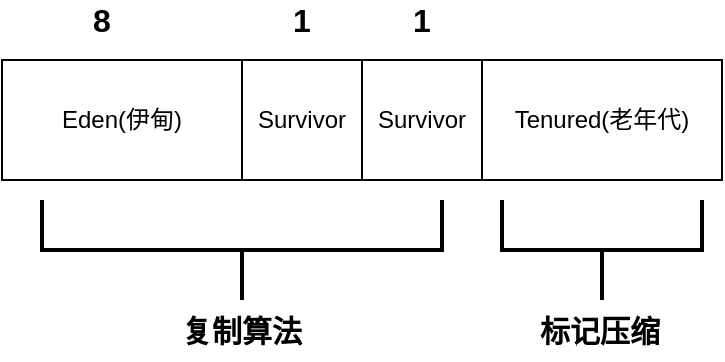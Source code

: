 <mxfile version="13.9.5" type="device"><diagram id="g1nyYrVlqXmVn0CMZcBh" name="第 1 页"><mxGraphModel dx="1422" dy="846" grid="1" gridSize="10" guides="1" tooltips="1" connect="1" arrows="1" fold="1" page="1" pageScale="1" pageWidth="827" pageHeight="1169" math="0" shadow="0"><root><mxCell id="0"/><mxCell id="1" parent="0"/><mxCell id="ggLuUPaEtsIiIZfbCrgx-1" value="Eden(伊甸)" style="rounded=0;whiteSpace=wrap;html=1;" vertex="1" parent="1"><mxGeometry x="100" y="190" width="120" height="60" as="geometry"/></mxCell><mxCell id="ggLuUPaEtsIiIZfbCrgx-2" value="Survivor" style="rounded=0;whiteSpace=wrap;html=1;" vertex="1" parent="1"><mxGeometry x="220" y="190" width="60" height="60" as="geometry"/></mxCell><mxCell id="ggLuUPaEtsIiIZfbCrgx-3" value="Survivor" style="rounded=0;whiteSpace=wrap;html=1;" vertex="1" parent="1"><mxGeometry x="280" y="190" width="60" height="60" as="geometry"/></mxCell><mxCell id="ggLuUPaEtsIiIZfbCrgx-4" value="Tenured(老年代)" style="rounded=0;whiteSpace=wrap;html=1;" vertex="1" parent="1"><mxGeometry x="340" y="190" width="120" height="60" as="geometry"/></mxCell><mxCell id="ggLuUPaEtsIiIZfbCrgx-6" value="&lt;font style=&quot;font-size: 16px&quot;&gt;8&lt;/font&gt;" style="text;html=1;strokeColor=none;fillColor=none;align=center;verticalAlign=middle;whiteSpace=wrap;rounded=0;fontStyle=1" vertex="1" parent="1"><mxGeometry x="130" y="160" width="40" height="20" as="geometry"/></mxCell><mxCell id="ggLuUPaEtsIiIZfbCrgx-9" value="&lt;font style=&quot;font-size: 16px&quot;&gt;1&lt;/font&gt;" style="text;html=1;strokeColor=none;fillColor=none;align=center;verticalAlign=middle;whiteSpace=wrap;rounded=0;fontStyle=1" vertex="1" parent="1"><mxGeometry x="230" y="160" width="40" height="20" as="geometry"/></mxCell><mxCell id="ggLuUPaEtsIiIZfbCrgx-10" value="&lt;font style=&quot;font-size: 16px&quot;&gt;1&lt;/font&gt;" style="text;html=1;strokeColor=none;fillColor=none;align=center;verticalAlign=middle;whiteSpace=wrap;rounded=0;fontStyle=1" vertex="1" parent="1"><mxGeometry x="290" y="160" width="40" height="20" as="geometry"/></mxCell><mxCell id="ggLuUPaEtsIiIZfbCrgx-11" value="" style="strokeWidth=2;html=1;shape=mxgraph.flowchart.annotation_2;align=left;labelPosition=right;pointerEvents=1;direction=north;" vertex="1" parent="1"><mxGeometry x="120" y="260" width="200" height="50" as="geometry"/></mxCell><mxCell id="ggLuUPaEtsIiIZfbCrgx-12" value="复制算法" style="text;html=1;strokeColor=none;fillColor=none;align=center;verticalAlign=middle;whiteSpace=wrap;rounded=0;fontStyle=1;fontSize=15;" vertex="1" parent="1"><mxGeometry x="160" y="310" width="120" height="30" as="geometry"/></mxCell><mxCell id="ggLuUPaEtsIiIZfbCrgx-13" value="" style="strokeWidth=2;html=1;shape=mxgraph.flowchart.annotation_2;align=left;labelPosition=right;pointerEvents=1;direction=north;" vertex="1" parent="1"><mxGeometry x="350" y="260" width="100" height="50" as="geometry"/></mxCell><mxCell id="ggLuUPaEtsIiIZfbCrgx-14" value="标记压缩" style="text;html=1;strokeColor=none;fillColor=none;align=center;verticalAlign=middle;whiteSpace=wrap;rounded=0;fontStyle=1;fontSize=15;" vertex="1" parent="1"><mxGeometry x="339" y="310" width="120" height="30" as="geometry"/></mxCell></root></mxGraphModel></diagram></mxfile>
